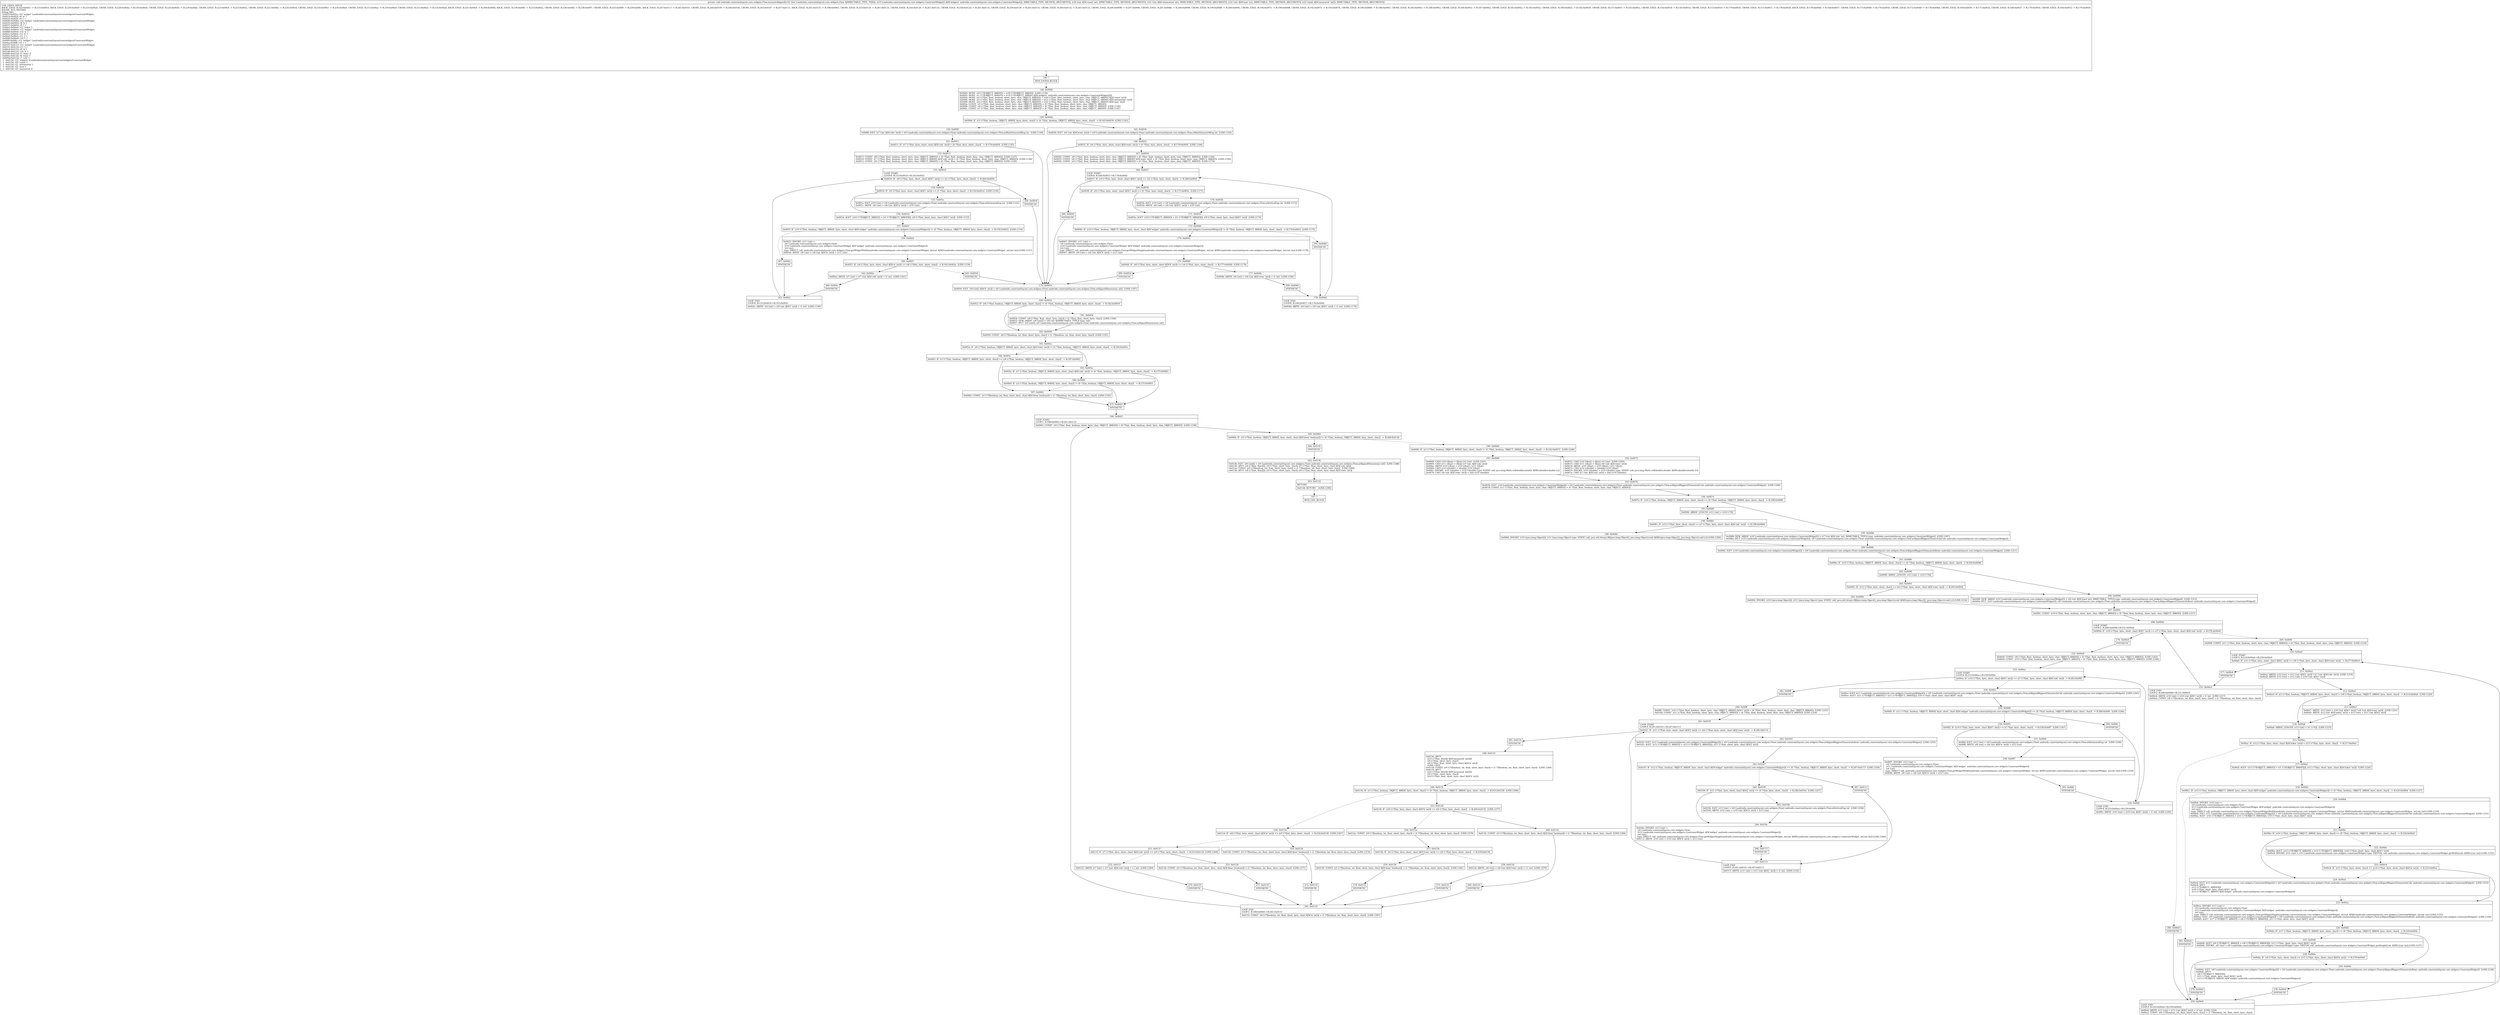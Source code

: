 digraph "CFG forandroidx.constraintlayout.core.widgets.Flow.measureAligned([Landroidx\/constraintlayout\/core\/widgets\/ConstraintWidget;III[I)V" {
Node_146 [shape=record,label="{146\:\ ?|MTH_ENTER_BLOCK\l}"];
Node_148 [shape=record,label="{148\:\ 0x0000|0x0000: MOVE  (r0 I:??[OBJECT, ARRAY]) = (r18 I:??[OBJECT, ARRAY])  (LINE:1139)\l0x0002: MOVE  (r1 I:??[OBJECT, ARRAY]) = (r19 I:??[OBJECT, ARRAY] A[D('widgets' androidx.constraintlayout.core.widgets.ConstraintWidget[])]) \l0x0004: MOVE  (r2 I:??[int, float, boolean, short, byte, char, OBJECT, ARRAY]) = (r20 I:??[int, float, boolean, short, byte, char, OBJECT, ARRAY] A[D('count' int)]) \l0x0006: MOVE  (r3 I:??[int, float, boolean, short, byte, char, OBJECT, ARRAY]) = (r21 I:??[int, float, boolean, short, byte, char, OBJECT, ARRAY] A[D('orientation' int)]) \l0x0008: MOVE  (r4 I:??[int, float, boolean, short, byte, char, OBJECT, ARRAY]) = (r22 I:??[int, float, boolean, short, byte, char, OBJECT, ARRAY] A[D('max' int)]) \l0x000a: CONST  (r5 I:??[int, float, boolean, short, byte, char, OBJECT, ARRAY]) = (0 ??[int, float, boolean, short, byte, char, OBJECT, ARRAY]) \l0x000b: CONST  (r6 I:??[int, float, boolean, short, byte, char, OBJECT, ARRAY]) = (0 ??[int, float, boolean, short, byte, char, OBJECT, ARRAY])  (LINE:1140)\l0x000c: CONST  (r7 I:??[int, float, boolean, short, byte, char, OBJECT, ARRAY]) = (0 ??[int, float, boolean, short, byte, char, OBJECT, ARRAY])  (LINE:1141)\l}"];
Node_149 [shape=record,label="{149\:\ 0x000d|0x000d: IF  (r3 I:??[int, boolean, OBJECT, ARRAY, byte, short, char]) != (0 ??[int, boolean, OBJECT, ARRAY, byte, short, char])  \-\> B:165:0x0030  (LINE:1143)\l}"];
Node_150 [shape=record,label="{150\:\ 0x000f|0x000f: IGET  (r7 I:int A[D('cols' int)]) = (r0 I:androidx.constraintlayout.core.widgets.Flow) androidx.constraintlayout.core.widgets.Flow.mMaxElementsWrap int  (LINE:1144)\l}"];
Node_151 [shape=record,label="{151\:\ 0x0011|0x0011: IF  (r7 I:??[int, byte, short, char] A[D('cols' int)]) \> (0 ??[int, byte, short, char])  \-\> B:179:0x0050  (LINE:1145)\l}"];
Node_152 [shape=record,label="{152\:\ 0x0013|0x0013: CONST  (r8 I:??[int, float, boolean, short, byte, char, OBJECT, ARRAY]) = (0 ??[int, float, boolean, short, byte, char, OBJECT, ARRAY])  (LINE:1147)\l0x0014: CONST  (r7 I:??[int, float, boolean, short, byte, char, OBJECT, ARRAY] A[D('cols' int)]) = (0 ??[int, float, boolean, short, byte, char, OBJECT, ARRAY])  (LINE:1148)\l0x0015: CONST  (r9 I:??[int, float, boolean, short, byte, char, OBJECT, ARRAY]) = (0 ??[int, float, boolean, short, byte, char, OBJECT, ARRAY])  (LINE:1149)\l}"];
Node_153 [shape=record,label="{153\:\ 0x0016|LOOP_START\lLOOP:0: B:153:0x0016\-\>B:163:0x002c\l|0x0016: IF  (r9 I:??[int, byte, short, char] A[D('i' int)]) \>= (r2 I:??[int, byte, short, char])  \-\> B:264:0x0050 \l}"];
Node_154 [shape=record,label="{154\:\ 0x0018|0x0018: IF  (r9 I:??[int, byte, short, char] A[D('i' int)]) \<= (0 ??[int, byte, short, char])  \-\> B:156:0x001d  (LINE:1150)\l}"];
Node_155 [shape=record,label="{155\:\ 0x001a|0x001a: IGET  (r10 I:int) = (r0 I:androidx.constraintlayout.core.widgets.Flow) androidx.constraintlayout.core.widgets.Flow.mHorizontalGap int  (LINE:1151)\l0x001c: ARITH  (r8 I:int) = (r8 I:int A[D('w' int)]) + (r10 I:int) \l}"];
Node_156 [shape=record,label="{156\:\ 0x001d|0x001d: AGET  (r10 I:??[OBJECT, ARRAY]) = (r1 I:??[OBJECT, ARRAY][]), (r9 I:??[int, short, byte, char] A[D('i' int)])  (LINE:1153)\l}"];
Node_157 [shape=record,label="{157\:\ 0x001f|0x001f: IF  (r10 I:??[int, boolean, OBJECT, ARRAY, byte, short, char] A[D('widget' androidx.constraintlayout.core.widgets.ConstraintWidget)]) != (0 ??[int, boolean, OBJECT, ARRAY, byte, short, char])  \-\> B:159:0x0022  (LINE:1154)\l}"];
Node_159 [shape=record,label="{159\:\ 0x0022|0x0022: INVOKE  (r11 I:int) = \l  (r0 I:androidx.constraintlayout.core.widgets.Flow)\l  (r10 I:androidx.constraintlayout.core.widgets.ConstraintWidget A[D('widget' androidx.constraintlayout.core.widgets.ConstraintWidget)])\l  (r4 I:int)\l type: DIRECT call: androidx.constraintlayout.core.widgets.Flow.getWidgetWidth(androidx.constraintlayout.core.widgets.ConstraintWidget, int):int A[MD:(androidx.constraintlayout.core.widgets.ConstraintWidget, int):int (m)] (LINE:1157)\l0x0026: ARITH  (r8 I:int) = (r8 I:int A[D('w' int)]) + (r11 I:int) \l}"];
Node_160 [shape=record,label="{160\:\ 0x0027|0x0027: IF  (r8 I:??[int, byte, short, char] A[D('w' int)]) \<= (r4 I:??[int, byte, short, char])  \-\> B:162:0x002a  (LINE:1158)\l}"];
Node_162 [shape=record,label="{162\:\ 0x002a|0x002a: ARITH  (r7 I:int) = (r7 I:int A[D('cols' int)]) + (1 int)  (LINE:1161)\l}"];
Node_266 [shape=record,label="{266\:\ 0x002c|SYNTHETIC\l}"];
Node_163 [shape=record,label="{163\:\ 0x002c|LOOP_END\lLOOP:0: B:153:0x0016\-\>B:163:0x002c\l|0x002c: ARITH  (r9 I:int) = (r9 I:int A[D('i' int)]) + (1 int)  (LINE:1149)\l}"];
Node_265 [shape=record,label="{265\:\ 0x0050|SYNTHETIC\l}"];
Node_267 [shape=record,label="{267\:\ 0x002c|SYNTHETIC\l}"];
Node_264 [shape=record,label="{264\:\ 0x0050|SYNTHETIC\l}"];
Node_179 [shape=record,label="{179\:\ 0x0050|0x0050: IGET  (r8 I:int[] A[D('h' int)]) = (r0 I:androidx.constraintlayout.core.widgets.Flow) androidx.constraintlayout.core.widgets.Flow.mAlignedDimensions int[]  (LINE:1187)\l}"];
Node_180 [shape=record,label="{180\:\ 0x0052|0x0052: IF  (r8 I:??[int, boolean, OBJECT, ARRAY, byte, short, char]) != (0 ??[int, boolean, OBJECT, ARRAY, byte, short, char])  \-\> B:182:0x0059 \l}"];
Node_181 [shape=record,label="{181\:\ 0x0054|0x0054: CONST  (r8 I:??[int, float, short, byte, char]) = (2 ??[int, float, short, byte, char])  (LINE:1188)\l0x0055: NEW_ARRAY  (r8 I:int[]) = (r8 I:int A[IMMUTABLE_TYPE]) type: int[] \l0x0057: IPUT  (r8 I:int[]), (r0 I:androidx.constraintlayout.core.widgets.Flow) androidx.constraintlayout.core.widgets.Flow.mAlignedDimensions int[] \l}"];
Node_182 [shape=record,label="{182\:\ 0x0059|0x0059: CONST  (r8 I:??[boolean, int, float, short, byte, char]) = (1 ??[boolean, int, float, short, byte, char])  (LINE:1191)\l}"];
Node_183 [shape=record,label="{183\:\ 0x005a|0x005a: IF  (r6 I:??[int, boolean, OBJECT, ARRAY, byte, short, char] A[D('rows' int)]) != (0 ??[int, boolean, OBJECT, ARRAY, byte, short, char])  \-\> B:185:0x005e \l}"];
Node_184 [shape=record,label="{184\:\ 0x005c|0x005c: IF  (r3 I:??[int, boolean, OBJECT, ARRAY, byte, short, char]) == (r8 I:??[int, boolean, OBJECT, ARRAY, byte, short, char])  \-\> B:187:0x0062 \l}"];
Node_187 [shape=record,label="{187\:\ 0x0062|0x0062: CONST  (r5 I:??[boolean, int, float, short, byte, char] A[D('done' boolean)]) = (1 ??[boolean, int, float, short, byte, char])  (LINE:1193)\l}"];
Node_275 [shape=record,label="{275\:\ 0x0063|SYNTHETIC\l}"];
Node_188 [shape=record,label="{188\:\ 0x0063|LOOP_START\lLOOP:1: B:188:0x0063\-\>B:261:0x0133\l|0x0063: CONST  (r9 I:??[int, float, boolean, short, byte, char, OBJECT, ARRAY]) = (0 ??[int, float, boolean, short, byte, char, OBJECT, ARRAY])  (LINE:1196)\l}"];
Node_189 [shape=record,label="{189\:\ 0x0064|0x0064: IF  (r5 I:??[int, boolean, OBJECT, ARRAY, byte, short, char] A[D('done' boolean)]) != (0 ??[int, boolean, OBJECT, ARRAY, byte, short, char])  \-\> B:268:0x0136 \l}"];
Node_190 [shape=record,label="{190\:\ 0x0066|0x0066: IF  (r3 I:??[int, boolean, OBJECT, ARRAY, byte, short, char]) != (0 ??[int, boolean, OBJECT, ARRAY, byte, short, char])  \-\> B:192:0x0072  (LINE:1200)\l}"];
Node_191 [shape=record,label="{191\:\ 0x0068|0x0068: CAST (r10 I:float) = (float) (r2 I:int)  (LINE:1201)\l0x0069: CAST (r11 I:float) = (float) (r7 I:int A[D('cols' int)]) \l0x006a: ARITH  (r10 I:float) = (r10 I:float) \/ (r11 I:float) \l0x006b: CAST (r10 I:double) = (double) (r10 I:float) \l0x006c: INVOKE  (r10 I:double) = (r10 I:double) type: STATIC call: java.lang.Math.ceil(double):double A[MD:(double):double (c)]\l0x0070: CAST (r6 I:int A[D('rows' int)]) = (int) (r10 I:double) \l}"];
Node_193 [shape=record,label="{193\:\ 0x007b|0x007b: IGET  (r10 I:androidx.constraintlayout.core.widgets.ConstraintWidget[]) = (r0 I:androidx.constraintlayout.core.widgets.Flow) androidx.constraintlayout.core.widgets.Flow.mAlignedBiggestElementsInCols androidx.constraintlayout.core.widgets.ConstraintWidget[]  (LINE:1206)\l0x007d: CONST  (r11 I:??[int, float, boolean, short, byte, char, OBJECT, ARRAY]) = (0 ??[int, float, boolean, short, byte, char, OBJECT, ARRAY]) \l}"];
Node_194 [shape=record,label="{194\:\ 0x007e|0x007e: IF  (r10 I:??[int, boolean, OBJECT, ARRAY, byte, short, char]) == (0 ??[int, boolean, OBJECT, ARRAY, byte, short, char])  \-\> B:199:0x0088 \l}"];
Node_195 [shape=record,label="{195\:\ 0x0080|0x0080: ARRAY_LENGTH  (r12 I:int) = (r10 I:??[]) \l}"];
Node_196 [shape=record,label="{196\:\ 0x0081|0x0081: IF  (r12 I:??[int, byte, short, char]) \>= (r7 I:??[int, byte, short, char] A[D('cols' int)])  \-\> B:198:0x0084 \l}"];
Node_198 [shape=record,label="{198\:\ 0x0084|0x0084: INVOKE  (r10 I:java.lang.Object[]), (r11 I:java.lang.Object) type: STATIC call: java.util.Arrays.fill(java.lang.Object[], java.lang.Object):void A[MD:(java.lang.Object[], java.lang.Object):void (c)] (LINE:1209)\l}"];
Node_200 [shape=record,label="{200\:\ 0x008c|0x008c: IGET  (r10 I:androidx.constraintlayout.core.widgets.ConstraintWidget[]) = (r0 I:androidx.constraintlayout.core.widgets.Flow) androidx.constraintlayout.core.widgets.Flow.mAlignedBiggestElementsInRows androidx.constraintlayout.core.widgets.ConstraintWidget[]  (LINE:1211)\l}"];
Node_201 [shape=record,label="{201\:\ 0x008e|0x008e: IF  (r10 I:??[int, boolean, OBJECT, ARRAY, byte, short, char]) == (0 ??[int, boolean, OBJECT, ARRAY, byte, short, char])  \-\> B:206:0x0098 \l}"];
Node_202 [shape=record,label="{202\:\ 0x0090|0x0090: ARRAY_LENGTH  (r12 I:int) = (r10 I:??[]) \l}"];
Node_203 [shape=record,label="{203\:\ 0x0091|0x0091: IF  (r12 I:??[int, byte, short, char]) \>= (r6 I:??[int, byte, short, char] A[D('rows' int)])  \-\> B:205:0x0094 \l}"];
Node_205 [shape=record,label="{205\:\ 0x0094|0x0094: INVOKE  (r10 I:java.lang.Object[]), (r11 I:java.lang.Object) type: STATIC call: java.util.Arrays.fill(java.lang.Object[], java.lang.Object):void A[MD:(java.lang.Object[], java.lang.Object):void (c)] (LINE:1214)\l}"];
Node_207 [shape=record,label="{207\:\ 0x009c|0x009c: CONST  (r10 I:??[int, float, boolean, short, byte, char, OBJECT, ARRAY]) = (0 ??[int, float, boolean, short, byte, char, OBJECT, ARRAY])  (LINE:1217)\l}"];
Node_208 [shape=record,label="{208\:\ 0x009d|LOOP_START\lLOOP:2: B:208:0x009d\-\>B:231:0x00e4\l|0x009d: IF  (r10 I:??[int, byte, short, char] A[D('i' int)]) \>= (r7 I:??[int, byte, short, char] A[D('cols' int)])  \-\> B:276:0x00e8 \l}"];
Node_209 [shape=record,label="{209\:\ 0x009f|0x009f: CONST  (r11 I:??[int, float, boolean, short, byte, char, OBJECT, ARRAY]) = (0 ??[int, float, boolean, short, byte, char, OBJECT, ARRAY])  (LINE:1218)\l}"];
Node_210 [shape=record,label="{210\:\ 0x00a0|LOOP_START\lLOOP:3: B:210:0x00a0\-\>B:230:0x00e0\l|0x00a0: IF  (r11 I:??[int, byte, short, char] A[D('j' int)]) \>= (r6 I:??[int, byte, short, char] A[D('rows' int)])  \-\> B:277:0x00e4 \l}"];
Node_211 [shape=record,label="{211\:\ 0x00a2|0x00a2: ARITH  (r12 I:int) = (r11 I:int A[D('j' int)]) * (r7 I:int A[D('cols' int)])  (LINE:1219)\l0x00a4: ARITH  (r12 I:int) = (r12 I:int) + (r10 I:int A[D('i' int)]) \l}"];
Node_212 [shape=record,label="{212\:\ 0x00a5|0x00a5: IF  (r3 I:??[int, boolean, OBJECT, ARRAY, byte, short, char]) != (r8 I:??[int, boolean, OBJECT, ARRAY, byte, short, char])  \-\> B:214:0x00ab  (LINE:1220)\l}"];
Node_213 [shape=record,label="{213\:\ 0x00a7|0x00a7: ARITH  (r13 I:int) = (r10 I:int A[D('i' int)]) * (r6 I:int A[D('rows' int)])  (LINE:1221)\l0x00a9: ARITH  (r12 I:int A[D('index' int)]) = (r13 I:int) + (r11 I:int A[D('j' int)]) \l}"];
Node_214 [shape=record,label="{214\:\ 0x00ab|0x00ab: ARRAY_LENGTH  (r13 I:int) = (r1 I:??[])  (LINE:1223)\l}"];
Node_215 [shape=record,label="{215\:\ 0x00ac|0x00ac: IF  (r12 I:??[int, byte, short, char] A[D('index' int)]) \< (r13 I:??[int, byte, short, char])  \-\> B:217:0x00af \l}"];
Node_217 [shape=record,label="{217\:\ 0x00af|0x00af: AGET  (r13 I:??[OBJECT, ARRAY]) = (r1 I:??[OBJECT, ARRAY][]), (r12 I:??[int, short, byte, char] A[D('index' int)])  (LINE:1226)\l}"];
Node_218 [shape=record,label="{218\:\ 0x00b1|0x00b1: IF  (r13 I:??[int, boolean, OBJECT, ARRAY, byte, short, char] A[D('widget' androidx.constraintlayout.core.widgets.ConstraintWidget)]) != (0 ??[int, boolean, OBJECT, ARRAY, byte, short, char])  \-\> B:220:0x00b4  (LINE:1227)\l}"];
Node_220 [shape=record,label="{220\:\ 0x00b4|0x00b4: INVOKE  (r14 I:int) = \l  (r0 I:androidx.constraintlayout.core.widgets.Flow)\l  (r13 I:androidx.constraintlayout.core.widgets.ConstraintWidget A[D('widget' androidx.constraintlayout.core.widgets.ConstraintWidget)])\l  (r4 I:int)\l type: DIRECT call: androidx.constraintlayout.core.widgets.Flow.getWidgetWidth(androidx.constraintlayout.core.widgets.ConstraintWidget, int):int A[MD:(androidx.constraintlayout.core.widgets.ConstraintWidget, int):int (m)] (LINE:1230)\l0x00b8: IGET  (r15 I:androidx.constraintlayout.core.widgets.ConstraintWidget[]) = (r0 I:androidx.constraintlayout.core.widgets.Flow) androidx.constraintlayout.core.widgets.Flow.mAlignedBiggestElementsInCols androidx.constraintlayout.core.widgets.ConstraintWidget[]  (LINE:1231)\l0x00ba: AGET  (r16 I:??[OBJECT, ARRAY]) = (r15 I:??[OBJECT, ARRAY][]), (r10 I:??[int, short, byte, char] A[D('i' int)]) \l}"];
Node_221 [shape=record,label="{221\:\ 0x00bc|0x00bc: IF  (r16 I:??[int, boolean, OBJECT, ARRAY, byte, short, char]) == (0 ??[int, boolean, OBJECT, ARRAY, byte, short, char])  \-\> B:224:0x00c6 \l}"];
Node_222 [shape=record,label="{222\:\ 0x00be|0x00be: AGET  (r15 I:??[OBJECT, ARRAY]) = (r15 I:??[OBJECT, ARRAY][]), (r10 I:??[int, short, byte, char] A[D('i' int)]) \l0x00c0: INVOKE  (r15 I:int) = (r15 I:androidx.constraintlayout.core.widgets.ConstraintWidget) type: VIRTUAL call: androidx.constraintlayout.core.widgets.ConstraintWidget.getWidth():int A[MD:():int (m)] (LINE:1232)\l}"];
Node_223 [shape=record,label="{223\:\ 0x00c4|0x00c4: IF  (r15 I:??[int, byte, short, char]) \>= (r14 I:??[int, byte, short, char] A[D('w' int)])  \-\> B:225:0x00ca \l}"];
Node_225 [shape=record,label="{225\:\ 0x00ca|0x00ca: INVOKE  (r15 I:int) = \l  (r0 I:androidx.constraintlayout.core.widgets.Flow)\l  (r13 I:androidx.constraintlayout.core.widgets.ConstraintWidget A[D('widget' androidx.constraintlayout.core.widgets.ConstraintWidget)])\l  (r4 I:int)\l type: DIRECT call: androidx.constraintlayout.core.widgets.Flow.getWidgetHeight(androidx.constraintlayout.core.widgets.ConstraintWidget, int):int A[MD:(androidx.constraintlayout.core.widgets.ConstraintWidget, int):int (m)] (LINE:1235)\l0x00ce: IGET  (r8 I:androidx.constraintlayout.core.widgets.ConstraintWidget[]) = (r0 I:androidx.constraintlayout.core.widgets.Flow) androidx.constraintlayout.core.widgets.Flow.mAlignedBiggestElementsInRows androidx.constraintlayout.core.widgets.ConstraintWidget[]  (LINE:1236)\l0x00d0: AGET  (r17 I:??[OBJECT, ARRAY]) = (r8 I:??[OBJECT, ARRAY][]), (r11 I:??[int, short, byte, char] A[D('j' int)]) \l}"];
Node_226 [shape=record,label="{226\:\ 0x00d2|0x00d2: IF  (r17 I:??[int, boolean, OBJECT, ARRAY, byte, short, char]) == (0 ??[int, boolean, OBJECT, ARRAY, byte, short, char])  \-\> B:229:0x00dc \l}"];
Node_227 [shape=record,label="{227\:\ 0x00d4|0x00d4: AGET  (r8 I:??[OBJECT, ARRAY]) = (r8 I:??[OBJECT, ARRAY][]), (r11 I:??[int, short, byte, char] A[D('j' int)]) \l0x00d6: INVOKE  (r8 I:int) = (r8 I:androidx.constraintlayout.core.widgets.ConstraintWidget) type: VIRTUAL call: androidx.constraintlayout.core.widgets.ConstraintWidget.getHeight():int A[MD:():int (m)] (LINE:1237)\l}"];
Node_228 [shape=record,label="{228\:\ 0x00da|0x00da: IF  (r8 I:??[int, byte, short, char]) \>= (r15 I:??[int, byte, short, char] A[D('h' int)])  \-\> B:279:0x00e0 \l}"];
Node_279 [shape=record,label="{279\:\ 0x00e0|SYNTHETIC\l}"];
Node_230 [shape=record,label="{230\:\ 0x00e0|LOOP_END\lLOOP:3: B:210:0x00a0\-\>B:230:0x00e0\l|0x00e0: ARITH  (r11 I:int) = (r11 I:int A[D('j' int)]) + (1 int)  (LINE:1218)\l0x00e2: CONST  (r8 I:??[boolean, int, float, short, byte, char]) = (1 ??[boolean, int, float, short, byte, char]) \l}"];
Node_229 [shape=record,label="{229\:\ 0x00dc|0x00dc: IGET  (r8 I:androidx.constraintlayout.core.widgets.ConstraintWidget[]) = (r0 I:androidx.constraintlayout.core.widgets.Flow) androidx.constraintlayout.core.widgets.Flow.mAlignedBiggestElementsInRows androidx.constraintlayout.core.widgets.ConstraintWidget[]  (LINE:1238)\l0x00de: APUT  \l  (r8 I:??[OBJECT, ARRAY][])\l  (r11 I:??[int, short, byte, char] A[D('j' int)])\l  (r13 I:??[OBJECT, ARRAY] A[D('widget' androidx.constraintlayout.core.widgets.ConstraintWidget)])\l \l}"];
Node_278 [shape=record,label="{278\:\ 0x00e0|SYNTHETIC\l}"];
Node_224 [shape=record,label="{224\:\ 0x00c6|0x00c6: IGET  (r15 I:androidx.constraintlayout.core.widgets.ConstraintWidget[]) = (r0 I:androidx.constraintlayout.core.widgets.Flow) androidx.constraintlayout.core.widgets.Flow.mAlignedBiggestElementsInCols androidx.constraintlayout.core.widgets.ConstraintWidget[]  (LINE:1233)\l0x00c8: APUT  \l  (r15 I:??[OBJECT, ARRAY][])\l  (r10 I:??[int, short, byte, char] A[D('i' int)])\l  (r13 I:??[OBJECT, ARRAY] A[D('widget' androidx.constraintlayout.core.widgets.ConstraintWidget)])\l \l}"];
Node_281 [shape=record,label="{281\:\ 0x00e0|SYNTHETIC\l}"];
Node_280 [shape=record,label="{280\:\ 0x00e0|SYNTHETIC\l}"];
Node_277 [shape=record,label="{277\:\ 0x00e4|SYNTHETIC\l}"];
Node_231 [shape=record,label="{231\:\ 0x00e4|LOOP_END\lLOOP:2: B:208:0x009d\-\>B:231:0x00e4\l|0x00e4: ARITH  (r10 I:int) = (r10 I:int A[D('i' int)]) + (1 int)  (LINE:1217)\l0x00e6: CONST  (r8 I:??[boolean, int, float, short, byte, char]) = (1 ??[boolean, int, float, short, byte, char]) \l}"];
Node_276 [shape=record,label="{276\:\ 0x00e8|SYNTHETIC\l}"];
Node_232 [shape=record,label="{232\:\ 0x00e8|0x00e8: CONST  (r8 I:??[int, float, boolean, short, byte, char, OBJECT, ARRAY]) = (0 ??[int, float, boolean, short, byte, char, OBJECT, ARRAY])  (LINE:1243)\l0x00e9: CONST  (r10 I:??[int, float, boolean, short, byte, char, OBJECT, ARRAY]) = (0 ??[int, float, boolean, short, byte, char, OBJECT, ARRAY])  (LINE:1244)\l}"];
Node_233 [shape=record,label="{233\:\ 0x00ea|LOOP_START\lLOOP:4: B:233:0x00ea\-\>B:239:0x00fc\l|0x00ea: IF  (r10 I:??[int, byte, short, char] A[D('i' int)]) \>= (r7 I:??[int, byte, short, char] A[D('cols' int)])  \-\> B:282:0x00ff \l}"];
Node_234 [shape=record,label="{234\:\ 0x00ec|0x00ec: IGET  (r11 I:androidx.constraintlayout.core.widgets.ConstraintWidget[]) = (r0 I:androidx.constraintlayout.core.widgets.Flow) androidx.constraintlayout.core.widgets.Flow.mAlignedBiggestElementsInCols androidx.constraintlayout.core.widgets.ConstraintWidget[]  (LINE:1245)\l0x00ee: AGET  (r11 I:??[OBJECT, ARRAY]) = (r11 I:??[OBJECT, ARRAY][]), (r10 I:??[int, short, byte, char] A[D('i' int)]) \l}"];
Node_235 [shape=record,label="{235\:\ 0x00f0|0x00f0: IF  (r11 I:??[int, boolean, OBJECT, ARRAY, byte, short, char] A[D('widget' androidx.constraintlayout.core.widgets.ConstraintWidget)]) == (0 ??[int, boolean, OBJECT, ARRAY, byte, short, char])  \-\> B:284:0x00fc  (LINE:1246)\l}"];
Node_236 [shape=record,label="{236\:\ 0x00f2|0x00f2: IF  (r10 I:??[int, byte, short, char] A[D('i' int)]) \<= (0 ??[int, byte, short, char])  \-\> B:238:0x00f7  (LINE:1247)\l}"];
Node_237 [shape=record,label="{237\:\ 0x00f4|0x00f4: IGET  (r12 I:int) = (r0 I:androidx.constraintlayout.core.widgets.Flow) androidx.constraintlayout.core.widgets.Flow.mHorizontalGap int  (LINE:1248)\l0x00f6: ARITH  (r8 I:int) = (r8 I:int A[D('w' int)]) + (r12 I:int) \l}"];
Node_238 [shape=record,label="{238\:\ 0x00f7|0x00f7: INVOKE  (r12 I:int) = \l  (r0 I:androidx.constraintlayout.core.widgets.Flow)\l  (r11 I:androidx.constraintlayout.core.widgets.ConstraintWidget A[D('widget' androidx.constraintlayout.core.widgets.ConstraintWidget)])\l  (r4 I:int)\l type: DIRECT call: androidx.constraintlayout.core.widgets.Flow.getWidgetWidth(androidx.constraintlayout.core.widgets.ConstraintWidget, int):int A[MD:(androidx.constraintlayout.core.widgets.ConstraintWidget, int):int (m)] (LINE:1250)\l0x00fb: ARITH  (r8 I:int) = (r8 I:int A[D('w' int)]) + (r12 I:int) \l}"];
Node_283 [shape=record,label="{283\:\ 0x00fc|SYNTHETIC\l}"];
Node_239 [shape=record,label="{239\:\ 0x00fc|LOOP_END\lLOOP:4: B:233:0x00ea\-\>B:239:0x00fc\l|0x00fc: ARITH  (r10 I:int) = (r10 I:int A[D('i' int)]) + (1 int)  (LINE:1244)\l}"];
Node_284 [shape=record,label="{284\:\ 0x00fc|SYNTHETIC\l}"];
Node_282 [shape=record,label="{282\:\ 0x00ff|SYNTHETIC\l}"];
Node_240 [shape=record,label="{240\:\ 0x00ff|0x00ff: CONST  (r10 I:??[int, float, boolean, short, byte, char, OBJECT, ARRAY] A[D('i' int)]) = (0 ??[int, float, boolean, short, byte, char, OBJECT, ARRAY])  (LINE:1253)\l0x0100: CONST  (r11 I:??[int, float, boolean, short, byte, char, OBJECT, ARRAY]) = (0 ??[int, float, boolean, short, byte, char, OBJECT, ARRAY])  (LINE:1254)\l}"];
Node_241 [shape=record,label="{241\:\ 0x0101|LOOP_START\lLOOP:5: B:241:0x0101\-\>B:247:0x0113\l|0x0101: IF  (r11 I:??[int, byte, short, char] A[D('j' int)]) \>= (r6 I:??[int, byte, short, char] A[D('rows' int)])  \-\> B:285:0x0116 \l}"];
Node_242 [shape=record,label="{242\:\ 0x0103|0x0103: IGET  (r12 I:androidx.constraintlayout.core.widgets.ConstraintWidget[]) = (r0 I:androidx.constraintlayout.core.widgets.Flow) androidx.constraintlayout.core.widgets.Flow.mAlignedBiggestElementsInRows androidx.constraintlayout.core.widgets.ConstraintWidget[]  (LINE:1255)\l0x0105: AGET  (r12 I:??[OBJECT, ARRAY]) = (r12 I:??[OBJECT, ARRAY][]), (r11 I:??[int, short, byte, char] A[D('j' int)]) \l}"];
Node_243 [shape=record,label="{243\:\ 0x0107|0x0107: IF  (r12 I:??[int, boolean, OBJECT, ARRAY, byte, short, char] A[D('widget' androidx.constraintlayout.core.widgets.ConstraintWidget)]) == (0 ??[int, boolean, OBJECT, ARRAY, byte, short, char])  \-\> B:287:0x0113  (LINE:1256)\l}"];
Node_244 [shape=record,label="{244\:\ 0x0109|0x0109: IF  (r11 I:??[int, byte, short, char] A[D('j' int)]) \<= (0 ??[int, byte, short, char])  \-\> B:246:0x010e  (LINE:1257)\l}"];
Node_245 [shape=record,label="{245\:\ 0x010b|0x010b: IGET  (r13 I:int) = (r0 I:androidx.constraintlayout.core.widgets.Flow) androidx.constraintlayout.core.widgets.Flow.mVerticalGap int  (LINE:1258)\l0x010d: ARITH  (r10 I:int) = (r10 I:int A[D('h' int)]) + (r13 I:int) \l}"];
Node_246 [shape=record,label="{246\:\ 0x010e|0x010e: INVOKE  (r13 I:int) = \l  (r0 I:androidx.constraintlayout.core.widgets.Flow)\l  (r12 I:androidx.constraintlayout.core.widgets.ConstraintWidget A[D('widget' androidx.constraintlayout.core.widgets.ConstraintWidget)])\l  (r4 I:int)\l type: DIRECT call: androidx.constraintlayout.core.widgets.Flow.getWidgetHeight(androidx.constraintlayout.core.widgets.ConstraintWidget, int):int A[MD:(androidx.constraintlayout.core.widgets.ConstraintWidget, int):int (m)] (LINE:1260)\l0x0112: ARITH  (r10 I:int) = (r10 I:int A[D('h' int)]) + (r13 I:int) \l}"];
Node_286 [shape=record,label="{286\:\ 0x0113|SYNTHETIC\l}"];
Node_247 [shape=record,label="{247\:\ 0x0113|LOOP_END\lLOOP:5: B:241:0x0101\-\>B:247:0x0113\l|0x0113: ARITH  (r11 I:int) = (r11 I:int A[D('j' int)]) + (1 int)  (LINE:1254)\l}"];
Node_287 [shape=record,label="{287\:\ 0x0113|SYNTHETIC\l}"];
Node_285 [shape=record,label="{285\:\ 0x0116|SYNTHETIC\l}"];
Node_248 [shape=record,label="{248\:\ 0x0116|0x0116: APUT  \l  (r23 I:??[int, float][] A[D('measured' int[])])\l  (r9 I:??[int, short, byte, char])\l  (r8 I:??[int, float, short, byte, char] A[D('w' int)])\l  (LINE:1263)\l0x0118: CONST  (r9 I:??[boolean, int, float, short, byte, char]) = (1 ??[boolean, int, float, short, byte, char])  (LINE:1264)\l0x0119: APUT  \l  (r23 I:??[int, float][] A[D('measured' int[])])\l  (r9 I:??[int, short, byte, char])\l  (r10 I:??[int, float, short, byte, char] A[D('h' int)])\l \l}"];
Node_249 [shape=record,label="{249\:\ 0x011b|0x011b: IF  (r3 I:??[int, boolean, OBJECT, ARRAY, byte, short, char]) != (0 ??[int, boolean, OBJECT, ARRAY, byte, short, char])  \-\> B:255:0x0128  (LINE:1266)\l}"];
Node_250 [shape=record,label="{250\:\ 0x011d|0x011d: IF  (r8 I:??[int, byte, short, char] A[D('w' int)]) \<= (r4 I:??[int, byte, short, char])  \-\> B:254:0x0126  (LINE:1267)\l}"];
Node_251 [shape=record,label="{251\:\ 0x011f|0x011f: IF  (r7 I:??[int, byte, short, char] A[D('cols' int)]) \<= (r9 I:??[int, byte, short, char])  \-\> B:253:0x0124  (LINE:1268)\l}"];
Node_252 [shape=record,label="{252\:\ 0x0121|0x0121: ARITH  (r7 I:int) = (r7 I:int A[D('cols' int)]) + (\-1 int)  (LINE:1269)\l}"];
Node_270 [shape=record,label="{270\:\ 0x0133|SYNTHETIC\l}"];
Node_261 [shape=record,label="{261\:\ 0x0133|LOOP_END\lLOOP:1: B:188:0x0063\-\>B:261:0x0133\l|0x0133: CONST  (r8 I:??[boolean, int, float, short, byte, char] A[D('w' int)]) = (1 ??[boolean, int, float, short, byte, char])  (LINE:1287)\l}"];
Node_253 [shape=record,label="{253\:\ 0x0124|0x0124: CONST  (r5 I:??[boolean, int, float, short, byte, char] A[D('done' boolean)]) = (1 ??[boolean, int, float, short, byte, char])  (LINE:1271)\l}"];
Node_271 [shape=record,label="{271\:\ 0x0133|SYNTHETIC\l}"];
Node_254 [shape=record,label="{254\:\ 0x0126|0x0126: CONST  (r5 I:??[boolean, int, float, short, byte, char] A[D('done' boolean)]) = (1 ??[boolean, int, float, short, byte, char])  (LINE:1274)\l}"];
Node_272 [shape=record,label="{272\:\ 0x0133|SYNTHETIC\l}"];
Node_255 [shape=record,label="{255\:\ 0x0128|0x0128: IF  (r10 I:??[int, byte, short, char] A[D('h' int)]) \<= (r4 I:??[int, byte, short, char])  \-\> B:260:0x0132  (LINE:1277)\l}"];
Node_256 [shape=record,label="{256\:\ 0x012a|0x012a: CONST  (r9 I:??[boolean, int, float, short, byte, char]) = (1 ??[boolean, int, float, short, byte, char])  (LINE:1278)\l}"];
Node_257 [shape=record,label="{257\:\ 0x012b|0x012b: IF  (r6 I:??[int, byte, short, char] A[D('rows' int)]) \<= (r9 I:??[int, byte, short, char])  \-\> B:259:0x0130 \l}"];
Node_258 [shape=record,label="{258\:\ 0x012d|0x012d: ARITH  (r6 I:int) = (r6 I:int A[D('rows' int)]) + (\-1 int)  (LINE:1279)\l}"];
Node_273 [shape=record,label="{273\:\ 0x0133|SYNTHETIC\l}"];
Node_259 [shape=record,label="{259\:\ 0x0130|0x0130: CONST  (r5 I:??[boolean, int, float, short, byte, char] A[D('done' boolean)]) = (1 ??[boolean, int, float, short, byte, char])  (LINE:1281)\l}"];
Node_274 [shape=record,label="{274\:\ 0x0133|SYNTHETIC\l}"];
Node_260 [shape=record,label="{260\:\ 0x0132|0x0132: CONST  (r5 I:??[boolean, int, float, short, byte, char] A[D('done' boolean)]) = (1 ??[boolean, int, float, short, byte, char])  (LINE:1284)\l}"];
Node_269 [shape=record,label="{269\:\ 0x0133|SYNTHETIC\l}"];
Node_206 [shape=record,label="{206\:\ 0x0098|0x0098: NEW_ARRAY  (r10 I:androidx.constraintlayout.core.widgets.ConstraintWidget[]) = (r6 I:int A[D('rows' int), IMMUTABLE_TYPE]) type: androidx.constraintlayout.core.widgets.ConstraintWidget[]  (LINE:1212)\l0x009a: IPUT  (r10 I:androidx.constraintlayout.core.widgets.ConstraintWidget[]), (r0 I:androidx.constraintlayout.core.widgets.Flow) androidx.constraintlayout.core.widgets.Flow.mAlignedBiggestElementsInRows androidx.constraintlayout.core.widgets.ConstraintWidget[] \l}"];
Node_199 [shape=record,label="{199\:\ 0x0088|0x0088: NEW_ARRAY  (r10 I:androidx.constraintlayout.core.widgets.ConstraintWidget[]) = (r7 I:int A[D('cols' int), IMMUTABLE_TYPE]) type: androidx.constraintlayout.core.widgets.ConstraintWidget[]  (LINE:1207)\l0x008a: IPUT  (r10 I:androidx.constraintlayout.core.widgets.ConstraintWidget[]), (r0 I:androidx.constraintlayout.core.widgets.Flow) androidx.constraintlayout.core.widgets.Flow.mAlignedBiggestElementsInCols androidx.constraintlayout.core.widgets.ConstraintWidget[] \l}"];
Node_192 [shape=record,label="{192\:\ 0x0072|0x0072: CAST (r10 I:float) = (float) (r2 I:int)  (LINE:1203)\l0x0073: CAST (r11 I:float) = (float) (r6 I:int A[D('rows' int)]) \l0x0074: ARITH  (r10 I:float) = (r10 I:float) \/ (r11 I:float) \l0x0075: CAST (r10 I:double) = (double) (r10 I:float) \l0x0076: INVOKE  (r10 I:double) = (r10 I:double) type: STATIC call: java.lang.Math.ceil(double):double A[MD:(double):double (c)]\l0x007a: CAST (r7 I:int A[D('cols' int)]) = (int) (r10 I:double) \l}"];
Node_268 [shape=record,label="{268\:\ 0x0136|SYNTHETIC\l}"];
Node_262 [shape=record,label="{262\:\ 0x0136|0x0136: IGET  (r8 I:int[]) = (r0 I:androidx.constraintlayout.core.widgets.Flow) androidx.constraintlayout.core.widgets.Flow.mAlignedDimensions int[]  (LINE:1288)\l0x0138: APUT  (r8 I:??[int, float][]), (r9 I:??[int, short, byte, char]), (r7 I:??[int, float, short, byte, char] A[D('cols' int)]) \l0x013a: CONST  (r9 I:??[boolean, int, float, short, byte, char]) = (1 ??[boolean, int, float, short, byte, char])  (LINE:1289)\l0x013b: APUT  (r8 I:??[int, float][]), (r9 I:??[int, short, byte, char]), (r6 I:??[int, float, short, byte, char] A[D('rows' int)]) \l}"];
Node_263 [shape=record,label="{263\:\ 0x013d|RETURN\l|0x013d: RETURN    (LINE:1290)\l}"];
Node_147 [shape=record,label="{147\:\ ?|MTH_EXIT_BLOCK\l}"];
Node_185 [shape=record,label="{185\:\ 0x005e|0x005e: IF  (r7 I:??[int, boolean, OBJECT, ARRAY, byte, short, char] A[D('cols' int)]) != (0 ??[int, boolean, OBJECT, ARRAY, byte, short, char])  \-\> B:275:0x0063 \l}"];
Node_186 [shape=record,label="{186\:\ 0x0060|0x0060: IF  (r3 I:??[int, boolean, OBJECT, ARRAY, byte, short, char]) != (0 ??[int, boolean, OBJECT, ARRAY, byte, short, char])  \-\> B:275:0x0063 \l}"];
Node_165 [shape=record,label="{165\:\ 0x0030|0x0030: IGET  (r6 I:int A[D('rows' int)]) = (r0 I:androidx.constraintlayout.core.widgets.Flow) androidx.constraintlayout.core.widgets.Flow.mMaxElementsWrap int  (LINE:1165)\l}"];
Node_166 [shape=record,label="{166\:\ 0x0032|0x0032: IF  (r6 I:??[int, byte, short, char] A[D('rows' int)]) \> (0 ??[int, byte, short, char])  \-\> B:179:0x0050  (LINE:1166)\l}"];
Node_167 [shape=record,label="{167\:\ 0x0034|0x0034: CONST  (r8 I:??[int, float, boolean, short, byte, char, OBJECT, ARRAY]) = (0 ??[int, float, boolean, short, byte, char, OBJECT, ARRAY])  (LINE:1168)\l0x0035: CONST  (r6 I:??[int, float, boolean, short, byte, char, OBJECT, ARRAY] A[D('rows' int)]) = (0 ??[int, float, boolean, short, byte, char, OBJECT, ARRAY])  (LINE:1169)\l0x0036: CONST  (r9 I:??[int, float, boolean, short, byte, char, OBJECT, ARRAY]) = (0 ??[int, float, boolean, short, byte, char, OBJECT, ARRAY])  (LINE:1170)\l}"];
Node_168 [shape=record,label="{168\:\ 0x0037|LOOP_START\lLOOP:6: B:168:0x0037\-\>B:178:0x004d\l|0x0037: IF  (r9 I:??[int, byte, short, char] A[D('i' int)]) \>= (r2 I:??[int, byte, short, char])  \-\> B:288:0x0050 \l}"];
Node_169 [shape=record,label="{169\:\ 0x0039|0x0039: IF  (r9 I:??[int, byte, short, char] A[D('i' int)]) \<= (0 ??[int, byte, short, char])  \-\> B:171:0x003e  (LINE:1171)\l}"];
Node_170 [shape=record,label="{170\:\ 0x003b|0x003b: IGET  (r10 I:int) = (r0 I:androidx.constraintlayout.core.widgets.Flow) androidx.constraintlayout.core.widgets.Flow.mVerticalGap int  (LINE:1172)\l0x003d: ARITH  (r8 I:int) = (r8 I:int A[D('h' int)]) + (r10 I:int) \l}"];
Node_171 [shape=record,label="{171\:\ 0x003e|0x003e: AGET  (r10 I:??[OBJECT, ARRAY]) = (r1 I:??[OBJECT, ARRAY][]), (r9 I:??[int, short, byte, char] A[D('i' int)])  (LINE:1174)\l}"];
Node_172 [shape=record,label="{172\:\ 0x0040|0x0040: IF  (r10 I:??[int, boolean, OBJECT, ARRAY, byte, short, char] A[D('widget' androidx.constraintlayout.core.widgets.ConstraintWidget)]) != (0 ??[int, boolean, OBJECT, ARRAY, byte, short, char])  \-\> B:174:0x0043  (LINE:1175)\l}"];
Node_174 [shape=record,label="{174\:\ 0x0043|0x0043: INVOKE  (r11 I:int) = \l  (r0 I:androidx.constraintlayout.core.widgets.Flow)\l  (r10 I:androidx.constraintlayout.core.widgets.ConstraintWidget A[D('widget' androidx.constraintlayout.core.widgets.ConstraintWidget)])\l  (r4 I:int)\l type: DIRECT call: androidx.constraintlayout.core.widgets.Flow.getWidgetHeight(androidx.constraintlayout.core.widgets.ConstraintWidget, int):int A[MD:(androidx.constraintlayout.core.widgets.ConstraintWidget, int):int (m)] (LINE:1178)\l0x0047: ARITH  (r8 I:int) = (r8 I:int A[D('h' int)]) + (r11 I:int) \l}"];
Node_175 [shape=record,label="{175\:\ 0x0048|0x0048: IF  (r8 I:??[int, byte, short, char] A[D('h' int)]) \<= (r4 I:??[int, byte, short, char])  \-\> B:177:0x004b  (LINE:1179)\l}"];
Node_177 [shape=record,label="{177\:\ 0x004b|0x004b: ARITH  (r6 I:int) = (r6 I:int A[D('rows' int)]) + (1 int)  (LINE:1182)\l}"];
Node_290 [shape=record,label="{290\:\ 0x004d|SYNTHETIC\l}"];
Node_178 [shape=record,label="{178\:\ 0x004d|LOOP_END\lLOOP:6: B:168:0x0037\-\>B:178:0x004d\l|0x004d: ARITH  (r9 I:int) = (r9 I:int A[D('i' int)]) + (1 int)  (LINE:1170)\l}"];
Node_289 [shape=record,label="{289\:\ 0x0050|SYNTHETIC\l}"];
Node_291 [shape=record,label="{291\:\ 0x004d|SYNTHETIC\l}"];
Node_288 [shape=record,label="{288\:\ 0x0050|SYNTHETIC\l}"];
MethodNode[shape=record,label="{private void androidx.constraintlayout.core.widgets.Flow.measureAligned((r18 'this' I:androidx.constraintlayout.core.widgets.Flow A[IMMUTABLE_TYPE, THIS]), (r19 I:androidx.constraintlayout.core.widgets.ConstraintWidget[] A[D('widgets' androidx.constraintlayout.core.widgets.ConstraintWidget[]), IMMUTABLE_TYPE, METHOD_ARGUMENT]), (r20 I:int A[D('count' int), IMMUTABLE_TYPE, METHOD_ARGUMENT]), (r21 I:int A[D('orientation' int), IMMUTABLE_TYPE, METHOD_ARGUMENT]), (r22 I:int A[D('max' int), IMMUTABLE_TYPE, METHOD_ARGUMENT]), (r23 I:int[] A[D('measured' int[]), IMMUTABLE_TYPE, METHOD_ARGUMENT]))  | USE_LINES_HINTS\lBACK_EDGE: B:163:0x002c \-\> B:153:0x0016, BACK_EDGE: B:230:0x00e0 \-\> B:210:0x00a0, CROSS_EDGE: B:228:0x00da \-\> B:230:0x00e0, CROSS_EDGE: B:226:0x00d2 \-\> B:229:0x00dc, CROSS_EDGE: B:223:0x00c4 \-\> B:225:0x00ca, CROSS_EDGE: B:221:0x00bc \-\> B:224:0x00c6, CROSS_EDGE: B:218:0x00b1 \-\> B:230:0x00e0, CROSS_EDGE: B:215:0x00ac \-\> B:230:0x00e0, CROSS_EDGE: B:212:0x00a5 \-\> B:214:0x00ab, BACK_EDGE: B:231:0x00e4 \-\> B:208:0x009d, BACK_EDGE: B:239:0x00fc \-\> B:233:0x00ea, CROSS_EDGE: B:236:0x00f2 \-\> B:238:0x00f7, CROSS_EDGE: B:235:0x00f0 \-\> B:239:0x00fc, BACK_EDGE: B:247:0x0113 \-\> B:241:0x0101, CROSS_EDGE: B:244:0x0109 \-\> B:246:0x010e, CROSS_EDGE: B:243:0x0107 \-\> B:247:0x0113, BACK_EDGE: B:261:0x0133 \-\> B:188:0x0063, CROSS_EDGE: B:253:0x0124 \-\> B:261:0x0133, CROSS_EDGE: B:254:0x0126 \-\> B:261:0x0133, CROSS_EDGE: B:258:0x012d \-\> B:261:0x0133, CROSS_EDGE: B:259:0x0130 \-\> B:261:0x0133, CROSS_EDGE: B:260:0x0132 \-\> B:261:0x0133, CROSS_EDGE: B:206:0x0098 \-\> B:207:0x009c, CROSS_EDGE: B:201:0x008e \-\> B:206:0x0098, CROSS_EDGE: B:199:0x0088 \-\> B:200:0x008c, CROSS_EDGE: B:194:0x007e \-\> B:199:0x0088, CROSS_EDGE: B:192:0x0072 \-\> B:193:0x007b, CROSS_EDGE: B:186:0x0060 \-\> B:188:0x0063, CROSS_EDGE: B:185:0x005e \-\> B:188:0x0063, CROSS_EDGE: B:184:0x005c \-\> B:187:0x0062, CROSS_EDGE: B:183:0x005a \-\> B:185:0x005e, CROSS_EDGE: B:180:0x0052 \-\> B:182:0x0059, CROSS_EDGE: B:157:0x001f \-\> B:163:0x002c, CROSS_EDGE: B:154:0x0018 \-\> B:156:0x001d, CROSS_EDGE: B:153:0x0016 \-\> B:179:0x0050, CROSS_EDGE: B:151:0x0011 \-\> B:179:0x0050, BACK_EDGE: B:178:0x004d \-\> B:168:0x0037, CROSS_EDGE: B:175:0x0048 \-\> B:179:0x0050, CROSS_EDGE: B:172:0x0040 \-\> B:178:0x004d, CROSS_EDGE: B:169:0x0039 \-\> B:171:0x003e, CROSS_EDGE: B:168:0x0037 \-\> B:179:0x0050, CROSS_EDGE: B:166:0x0032 \-\> B:179:0x0050\lINLINE_NOT_NEEDED\lDebug Info:\l  0x001f\-0x002c: r10 'widget' Landroidx\/constraintlayout\/core\/widgets\/ConstraintWidget;\l  0x0014\-0x002f: r8 'w' I\l  0x0016\-0x002f: r9 'i' I\l  0x0040\-0x004d: r10 'widget' Landroidx\/constraintlayout\/core\/widgets\/ConstraintWidget;\l  0x0035\-0x0050: r8 'h' I\l  0x0037\-0x0050: r9 'i' I\l  0x00a5\-0x00e0: r12 'index' I\l  0x00b1\-0x00e0: r13 'widget' Landroidx\/constraintlayout\/core\/widgets\/ConstraintWidget;\l  0x00b8\-0x00e0: r14 'w' I\l  0x00ce\-0x00e0: r15 'h' I\l  0x00a0\-0x00e4: r11 'j' I\l  0x009d\-0x00e8: r10 'i' I\l  0x00f0\-0x00fc: r11 'widget' Landroidx\/constraintlayout\/core\/widgets\/ConstraintWidget;\l  0x00ea\-0x00ff: r10 'i' I\l  0x0107\-0x0113: r12 'widget' Landroidx\/constraintlayout\/core\/widgets\/ConstraintWidget;\l  0x0101\-0x0116: r11 'j' I\l  0x00e9\-0x0133: r8 'w' I\l  0x0100\-0x0133: r10 'h' I\l  0x000b\-0x013d: r5 'done' Z\l  0x000c\-0x013d: r6 'rows' I\l  0x000d\-0x013d: r7 'cols' I\l  \-1 \-0x013d: r19 'widgets' [Landroidx\/constraintlayout\/core\/widgets\/ConstraintWidget;\l  \-1 \-0x013d: r20 'count' I\l  \-1 \-0x013d: r21 'orientation' I\l  \-1 \-0x013d: r22 'max' I\l  \-1 \-0x013d: r23 'measured' [I\l}"];
MethodNode -> Node_146;Node_146 -> Node_148;
Node_148 -> Node_149;
Node_149 -> Node_150[style=dashed];
Node_149 -> Node_165;
Node_150 -> Node_151;
Node_151 -> Node_152[style=dashed];
Node_151 -> Node_179;
Node_152 -> Node_153;
Node_153 -> Node_154[style=dashed];
Node_153 -> Node_264;
Node_154 -> Node_155[style=dashed];
Node_154 -> Node_156;
Node_155 -> Node_156;
Node_156 -> Node_157;
Node_157 -> Node_159;
Node_157 -> Node_267[style=dashed];
Node_159 -> Node_160;
Node_160 -> Node_162;
Node_160 -> Node_265[style=dashed];
Node_162 -> Node_266;
Node_266 -> Node_163;
Node_163 -> Node_153;
Node_265 -> Node_179;
Node_267 -> Node_163;
Node_264 -> Node_179;
Node_179 -> Node_180;
Node_180 -> Node_181[style=dashed];
Node_180 -> Node_182;
Node_181 -> Node_182;
Node_182 -> Node_183;
Node_183 -> Node_184[style=dashed];
Node_183 -> Node_185;
Node_184 -> Node_185[style=dashed];
Node_184 -> Node_187;
Node_187 -> Node_275;
Node_275 -> Node_188;
Node_188 -> Node_189;
Node_189 -> Node_190[style=dashed];
Node_189 -> Node_268;
Node_190 -> Node_191[style=dashed];
Node_190 -> Node_192;
Node_191 -> Node_193;
Node_193 -> Node_194;
Node_194 -> Node_195[style=dashed];
Node_194 -> Node_199;
Node_195 -> Node_196;
Node_196 -> Node_198;
Node_196 -> Node_199[style=dashed];
Node_198 -> Node_200;
Node_200 -> Node_201;
Node_201 -> Node_202[style=dashed];
Node_201 -> Node_206;
Node_202 -> Node_203;
Node_203 -> Node_205;
Node_203 -> Node_206[style=dashed];
Node_205 -> Node_207;
Node_207 -> Node_208;
Node_208 -> Node_209[style=dashed];
Node_208 -> Node_276;
Node_209 -> Node_210;
Node_210 -> Node_211[style=dashed];
Node_210 -> Node_277;
Node_211 -> Node_212;
Node_212 -> Node_213[style=dashed];
Node_212 -> Node_214;
Node_213 -> Node_214;
Node_214 -> Node_215;
Node_215 -> Node_217;
Node_215 -> Node_280[style=dashed];
Node_217 -> Node_218;
Node_218 -> Node_220;
Node_218 -> Node_281[style=dashed];
Node_220 -> Node_221;
Node_221 -> Node_222[style=dashed];
Node_221 -> Node_224;
Node_222 -> Node_223;
Node_223 -> Node_224[style=dashed];
Node_223 -> Node_225;
Node_225 -> Node_226;
Node_226 -> Node_227[style=dashed];
Node_226 -> Node_229;
Node_227 -> Node_228;
Node_228 -> Node_229[style=dashed];
Node_228 -> Node_279;
Node_279 -> Node_230;
Node_230 -> Node_210;
Node_229 -> Node_278;
Node_278 -> Node_230;
Node_224 -> Node_225;
Node_281 -> Node_230;
Node_280 -> Node_230;
Node_277 -> Node_231;
Node_231 -> Node_208;
Node_276 -> Node_232;
Node_232 -> Node_233;
Node_233 -> Node_234[style=dashed];
Node_233 -> Node_282;
Node_234 -> Node_235;
Node_235 -> Node_236[style=dashed];
Node_235 -> Node_284;
Node_236 -> Node_237[style=dashed];
Node_236 -> Node_238;
Node_237 -> Node_238;
Node_238 -> Node_283;
Node_283 -> Node_239;
Node_239 -> Node_233;
Node_284 -> Node_239;
Node_282 -> Node_240;
Node_240 -> Node_241;
Node_241 -> Node_242[style=dashed];
Node_241 -> Node_285;
Node_242 -> Node_243;
Node_243 -> Node_244[style=dashed];
Node_243 -> Node_287;
Node_244 -> Node_245[style=dashed];
Node_244 -> Node_246;
Node_245 -> Node_246;
Node_246 -> Node_286;
Node_286 -> Node_247;
Node_247 -> Node_241;
Node_287 -> Node_247;
Node_285 -> Node_248;
Node_248 -> Node_249;
Node_249 -> Node_250[style=dashed];
Node_249 -> Node_255;
Node_250 -> Node_251[style=dashed];
Node_250 -> Node_254;
Node_251 -> Node_252[style=dashed];
Node_251 -> Node_253;
Node_252 -> Node_270;
Node_270 -> Node_261;
Node_261 -> Node_188;
Node_253 -> Node_271;
Node_271 -> Node_261;
Node_254 -> Node_272;
Node_272 -> Node_261;
Node_255 -> Node_256[style=dashed];
Node_255 -> Node_260;
Node_256 -> Node_257;
Node_257 -> Node_258[style=dashed];
Node_257 -> Node_259;
Node_258 -> Node_273;
Node_273 -> Node_261;
Node_259 -> Node_274;
Node_274 -> Node_261;
Node_260 -> Node_269;
Node_269 -> Node_261;
Node_206 -> Node_207;
Node_199 -> Node_200;
Node_192 -> Node_193;
Node_268 -> Node_262;
Node_262 -> Node_263;
Node_263 -> Node_147;
Node_185 -> Node_186[style=dashed];
Node_185 -> Node_275;
Node_186 -> Node_187[style=dashed];
Node_186 -> Node_275;
Node_165 -> Node_166;
Node_166 -> Node_167[style=dashed];
Node_166 -> Node_179;
Node_167 -> Node_168;
Node_168 -> Node_169[style=dashed];
Node_168 -> Node_288;
Node_169 -> Node_170[style=dashed];
Node_169 -> Node_171;
Node_170 -> Node_171;
Node_171 -> Node_172;
Node_172 -> Node_174;
Node_172 -> Node_291[style=dashed];
Node_174 -> Node_175;
Node_175 -> Node_177;
Node_175 -> Node_289[style=dashed];
Node_177 -> Node_290;
Node_290 -> Node_178;
Node_178 -> Node_168;
Node_289 -> Node_179;
Node_291 -> Node_178;
Node_288 -> Node_179;
}

